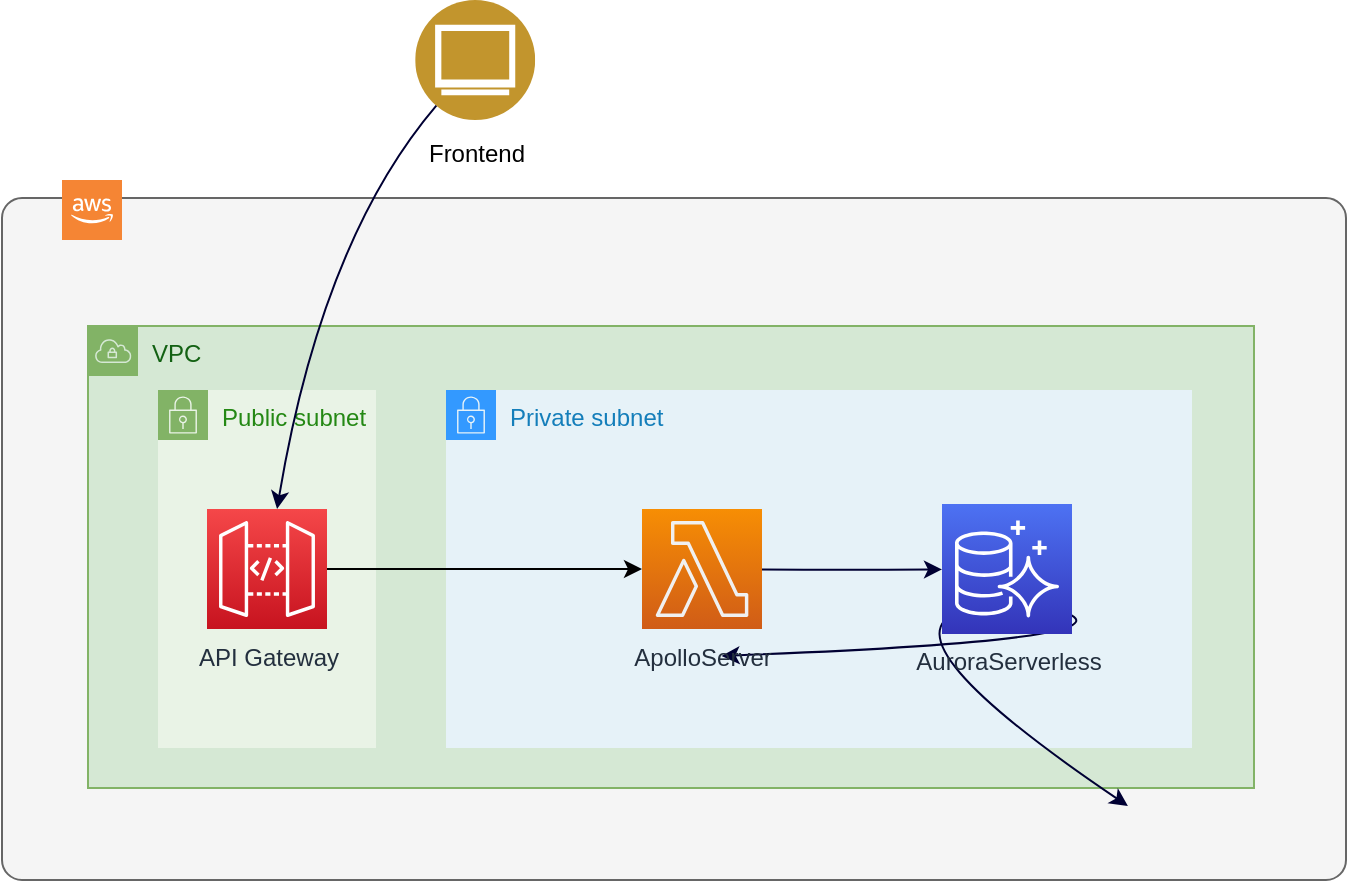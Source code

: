 <mxfile version="13.1.3">
    <diagram id="4GJiwuz0uoHx9LaoSXBM" name="Page-1">
        <mxGraphModel dx="780" dy="696" grid="0" gridSize="10" guides="1" tooltips="1" connect="0" arrows="1" fold="1" page="1" pageScale="1" pageWidth="850" pageHeight="1100" background="#ffffff" math="0" shadow="0">
            <root>
                <mxCell id="0"/>
                <mxCell id="1" parent="0"/>
                <mxCell id="2" value="" style="shape=mxgraph.mockup.containers.marginRect;rectMarginTop=10;strokeColor=#666666;strokeWidth=1;dashed=0;rounded=1;arcSize=5;recursiveResize=0;fillColor=#f5f5f5;fontColor=#333333;" parent="1" vertex="1">
                    <mxGeometry x="40" y="109" width="672" height="351" as="geometry"/>
                </mxCell>
                <mxCell id="3" value="&lt;span style=&quot;background-color: rgb(255 , 255 , 255)&quot;&gt;&lt;font color=&quot;#000000&quot;&gt;Frontend&lt;/font&gt;&lt;/span&gt;" style="aspect=fixed;perimeter=ellipsePerimeter;html=1;align=center;shadow=0;dashed=0;fontColor=#4277BB;labelBackgroundColor=none;fontSize=12;spacingTop=3;image;image=img/lib/ibm/users/browser.svg;strokeColor=#F0F0F0;" parent="1" vertex="1">
                    <mxGeometry x="246.59" y="20" width="60" height="60" as="geometry"/>
                </mxCell>
                <mxCell id="12" value="VPC" style="points=[[0,0],[0.25,0],[0.5,0],[0.75,0],[1,0],[1,0.25],[1,0.5],[1,0.75],[1,1],[0.75,1],[0.5,1],[0.25,1],[0,1],[0,0.75],[0,0.5],[0,0.25]];outlineConnect=0;html=1;whiteSpace=wrap;fontSize=12;fontStyle=0;shape=mxgraph.aws4.group;grIcon=mxgraph.aws4.group_vpc;strokeColor=#82b366;fillColor=#d5e8d4;verticalAlign=top;align=left;spacingLeft=30;dashed=0;fontColor=#136113;" parent="1" vertex="1">
                    <mxGeometry x="83" y="183" width="583" height="231" as="geometry"/>
                </mxCell>
                <mxCell id="13" value="Public subnet" style="points=[[0,0],[0.25,0],[0.5,0],[0.75,0],[1,0],[1,0.25],[1,0.5],[1,0.75],[1,1],[0.75,1],[0.5,1],[0.25,1],[0,1],[0,0.75],[0,0.5],[0,0.25]];outlineConnect=0;gradientColor=none;html=1;whiteSpace=wrap;fontSize=12;fontStyle=0;shape=mxgraph.aws4.group;grIcon=mxgraph.aws4.group_security_group;grStroke=0;strokeColor=#82B366;fillColor=#E9F3E6;verticalAlign=top;align=left;spacingLeft=30;fontColor=#248814;dashed=0;" parent="1" vertex="1">
                    <mxGeometry x="118" y="215" width="109" height="179" as="geometry"/>
                </mxCell>
                <mxCell id="15" value="Private subnet" style="points=[[0,0],[0.25,0],[0.5,0],[0.75,0],[1,0],[1,0.25],[1,0.5],[1,0.75],[1,1],[0.75,1],[0.5,1],[0.25,1],[0,1],[0,0.75],[0,0.5],[0,0.25]];outlineConnect=0;gradientColor=none;html=1;whiteSpace=wrap;fontSize=12;fontStyle=0;shape=mxgraph.aws4.group;grIcon=mxgraph.aws4.group_security_group;grStroke=0;strokeColor=#3399FF;fillColor=#E6F2F8;verticalAlign=top;align=left;spacingLeft=30;fontColor=#147EBA;dashed=0;" parent="1" vertex="1">
                    <mxGeometry x="262" y="215" width="373" height="179" as="geometry"/>
                </mxCell>
                <mxCell id="20" value="" style="endArrow=classic;html=1;strokeColor=#000000;" parent="1" source="80" target="6" edge="1">
                    <mxGeometry width="50" height="50" relative="1" as="geometry">
                        <mxPoint x="293.393" y="385" as="sourcePoint"/>
                        <mxPoint x="743.06" y="496.44" as="targetPoint"/>
                    </mxGeometry>
                </mxCell>
                <mxCell id="59" value="" style="curved=1;endArrow=classic;html=1;strokeColor=#000033;" parent="1" target="19" edge="1">
                    <mxGeometry width="50" height="50" relative="1" as="geometry">
                        <mxPoint x="570.83" y="325.89" as="sourcePoint"/>
                        <mxPoint x="399.77" y="347.961" as="targetPoint"/>
                        <Array as="points">
                            <mxPoint x="610" y="340"/>
                        </Array>
                    </mxGeometry>
                </mxCell>
                <mxCell id="60" value="" style="curved=1;endArrow=classic;html=1;strokeColor=#000033;" parent="1" target="26" edge="1">
                    <mxGeometry width="50" height="50" relative="1" as="geometry">
                        <mxPoint x="518.06" y="326.053" as="sourcePoint"/>
                        <mxPoint x="602.959" y="423" as="targetPoint"/>
                        <Array as="points">
                            <mxPoint x="480" y="340"/>
                        </Array>
                    </mxGeometry>
                </mxCell>
                <mxCell id="65" value="" style="curved=1;endArrow=classic;html=1;strokeColor=#000033;" parent="1" source="6" target="81" edge="1">
                    <mxGeometry width="50" height="50" relative="1" as="geometry">
                        <mxPoint x="392.14" y="533.86" as="sourcePoint"/>
                        <mxPoint x="228.072" y="614.94" as="targetPoint"/>
                        <Array as="points">
                            <mxPoint x="460" y="305"/>
                        </Array>
                    </mxGeometry>
                </mxCell>
                <mxCell id="75" value="" style="curved=1;endArrow=classic;html=1;strokeColor=#000033;startArrow=none;startFill=0;" parent="1" source="3" target="80" edge="1">
                    <mxGeometry width="50" height="50" relative="1" as="geometry">
                        <mxPoint x="260" y="90" as="sourcePoint"/>
                        <mxPoint x="177.095" y="321" as="targetPoint"/>
                        <Array as="points">
                            <mxPoint x="200" y="140"/>
                        </Array>
                    </mxGeometry>
                </mxCell>
                <mxCell id="79" value="" style="outlineConnect=0;dashed=0;verticalLabelPosition=bottom;verticalAlign=top;align=center;html=1;shape=mxgraph.aws3.cloud_2;fillColor=#F58534;gradientColor=none;" parent="1" vertex="1">
                    <mxGeometry x="70" y="110" width="30" height="30" as="geometry"/>
                </mxCell>
                <mxCell id="80" value="API Gateway" style="outlineConnect=0;fontColor=#232F3E;gradientColor=#F54749;gradientDirection=north;fillColor=#C7131F;strokeColor=#ffffff;dashed=0;verticalLabelPosition=bottom;verticalAlign=top;align=center;html=1;fontSize=12;fontStyle=0;aspect=fixed;shape=mxgraph.aws4.resourceIcon;resIcon=mxgraph.aws4.api_gateway;" vertex="1" parent="1">
                    <mxGeometry x="142.5" y="274.5" width="60" height="60" as="geometry"/>
                </mxCell>
                <mxCell id="6" value="ApolloServer" style="outlineConnect=0;fontColor=#232F3E;gradientColor=#F78E04;gradientDirection=north;fillColor=#D05C17;strokeColor=#F0F0F0;dashed=0;verticalLabelPosition=bottom;verticalAlign=top;align=center;html=1;fontSize=12;fontStyle=0;aspect=fixed;shape=mxgraph.aws4.resourceIcon;resIcon=mxgraph.aws4.lambda;" parent="1" vertex="1">
                    <mxGeometry x="360" y="274.5" width="60" height="60" as="geometry"/>
                </mxCell>
                <mxCell id="81" value="AuroraServerless" style="outlineConnect=0;fontColor=#232F3E;gradientColor=#4D72F3;gradientDirection=north;fillColor=#3334B9;strokeColor=#ffffff;dashed=0;verticalLabelPosition=bottom;verticalAlign=top;align=center;html=1;fontSize=12;fontStyle=0;aspect=fixed;shape=mxgraph.aws4.resourceIcon;resIcon=mxgraph.aws4.aurora;" vertex="1" parent="1">
                    <mxGeometry x="510" y="272" width="65" height="65" as="geometry"/>
                </mxCell>
            </root>
        </mxGraphModel>
    </diagram>
</mxfile>